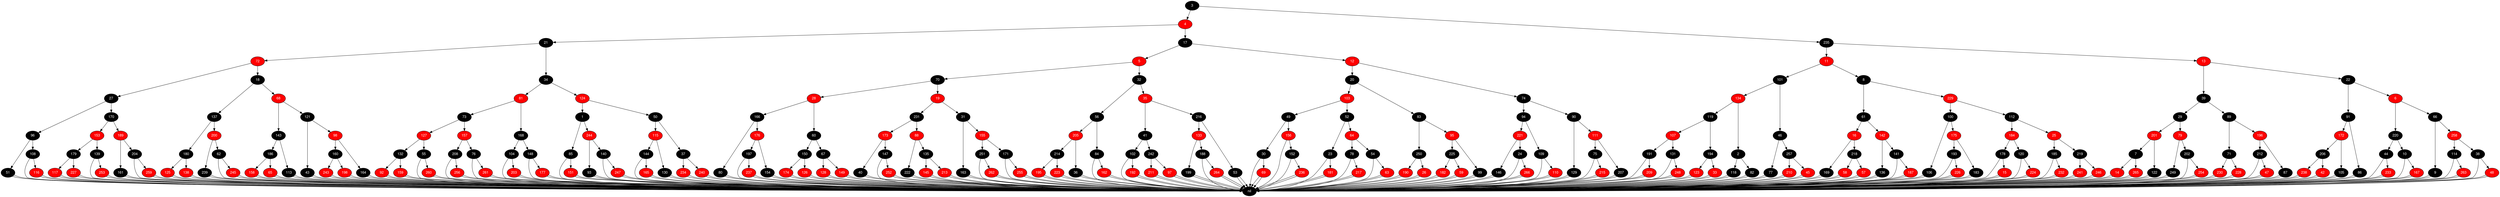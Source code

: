 digraph RB_Teste {
	node [fontname="Helvetica,Arial,sans-serif" style="filled"]
	edge [fontname="Helvetica,Arial,sans-serif" color="black"]

	{
		node [fillcolor=" black" fontcolor=" white"] nil 
		node [fillcolor=" black" fontcolor=" white"] 3 
		node [fillcolor=" red" fontcolor=" white"] 4 
		node [fillcolor=" black" fontcolor=" white"] 21 
		node [fillcolor=" red" fontcolor=" white"] 72 
		node [fillcolor=" black" fontcolor=" white"] 27 
		node [fillcolor=" black" fontcolor=" white"] 96 
		node [fillcolor=" black" fontcolor=" white"] 51 
		node [fillcolor=" black" fontcolor=" white"] 108 
		node [fillcolor=" red" fontcolor=" white"] 116 
		node [fillcolor=" black" fontcolor=" white"] 170 
		node [fillcolor=" red" fontcolor=" white"] 153 
		node [fillcolor=" black" fontcolor=" white"] 179 
		node [fillcolor=" red" fontcolor=" white"] 117 
		node [fillcolor=" red" fontcolor=" white"] 227 
		node [fillcolor=" black" fontcolor=" white"] 139 
		node [fillcolor=" red" fontcolor=" white"] 253 
		node [fillcolor=" red" fontcolor=" white"] 189 
		node [fillcolor=" black" fontcolor=" white"] 161 
		node [fillcolor=" black" fontcolor=" white"] 204 
		node [fillcolor=" red" fontcolor=" white"] 259 
		node [fillcolor=" black" fontcolor=" white"] 18 
		node [fillcolor=" black" fontcolor=" white"] 137 
		node [fillcolor=" black" fontcolor=" white"] 180 
		node [fillcolor=" red" fontcolor=" white"] 125 
		node [fillcolor=" red" fontcolor=" white"] 138 
		node [fillcolor=" red" fontcolor=" white"] 200 
		node [fillcolor=" black" fontcolor=" white"] 239 
		node [fillcolor=" black" fontcolor=" white"] 62 
		node [fillcolor=" red" fontcolor=" white"] 245 
		node [fillcolor=" red" fontcolor=" white"] 68 
		node [fillcolor=" black" fontcolor=" white"] 143 
		node [fillcolor=" black" fontcolor=" white"] 186 
		node [fillcolor=" red" fontcolor=" white"] 158 
		node [fillcolor=" red" fontcolor=" white"] 65 
		node [fillcolor=" black" fontcolor=" white"] 113 
		node [fillcolor=" black" fontcolor=" white"] 121 
		node [fillcolor=" black" fontcolor=" white"] 43 
		node [fillcolor=" red" fontcolor=" white"] 98 
		node [fillcolor=" black" fontcolor=" white"] 160 
		node [fillcolor=" red" fontcolor=" white"] 243 
		node [fillcolor=" red" fontcolor=" white"] 198 
		node [fillcolor=" black" fontcolor=" white"] 164 
		node [fillcolor=" black" fontcolor=" white"] 34 
		node [fillcolor=" red" fontcolor=" white"] 81 
		node [fillcolor=" black" fontcolor=" white"] 73 
		node [fillcolor=" red" fontcolor=" white"] 127 
		node [fillcolor=" black" fontcolor=" white"] 132 
		node [fillcolor=" red" fontcolor=" white"] 92 
		node [fillcolor=" red" fontcolor=" white"] 159 
		node [fillcolor=" black" fontcolor=" white"] 55 
		node [fillcolor=" red" fontcolor=" white"] 260 
		node [fillcolor=" red" fontcolor=" white"] 157 
		node [fillcolor=" black" fontcolor=" white"] 208 
		node [fillcolor=" red" fontcolor=" white"] 256 
		node [fillcolor=" black" fontcolor=" white"] 76 
		node [fillcolor=" red" fontcolor=" white"] 261 
		node [fillcolor=" black" fontcolor=" white"] 168 
		node [fillcolor=" black" fontcolor=" white"] 104 
		node [fillcolor=" red" fontcolor=" white"] 203 
		node [fillcolor=" black" fontcolor=" white"] 148 
		node [fillcolor=" red" fontcolor=" white"] 177 
		node [fillcolor=" red" fontcolor=" white"] 124 
		node [fillcolor=" black" fontcolor=" white"] 1 
		node [fillcolor=" black" fontcolor=" white"] 85 
		node [fillcolor=" red" fontcolor=" white"] 151 
		node [fillcolor=" red" fontcolor=" white"] 244 
		node [fillcolor=" black" fontcolor=" white"] 93 
		node [fillcolor=" black" fontcolor=" white"] 140 
		node [fillcolor=" red" fontcolor=" white"] 247 
		node [fillcolor=" black" fontcolor=" white"] 50 
		node [fillcolor=" red" fontcolor=" white"] 115 
		node [fillcolor=" black" fontcolor=" white"] 144 
		node [fillcolor=" red" fontcolor=" white"] 165 
		node [fillcolor=" black" fontcolor=" white"] 130 
		node [fillcolor=" black" fontcolor=" white"] 37 
		node [fillcolor=" red" fontcolor=" white"] 234 
		node [fillcolor=" red" fontcolor=" white"] 240 
		node [fillcolor=" black" fontcolor=" white"] 17 
		node [fillcolor=" red" fontcolor=" white"] 5 
		node [fillcolor=" black" fontcolor=" white"] 70 
		node [fillcolor=" red" fontcolor=" white"] 28 
		node [fillcolor=" black" fontcolor=" white"] 166 
		node [fillcolor=" black" fontcolor=" white"] 80 
		node [fillcolor=" red" fontcolor=" white"] 176 
		node [fillcolor=" black" fontcolor=" white"] 197 
		node [fillcolor=" red" fontcolor=" white"] 237 
		node [fillcolor=" black" fontcolor=" white"] 154 
		node [fillcolor=" black" fontcolor=" white"] 60 
		node [fillcolor=" black" fontcolor=" white"] 150 
		node [fillcolor=" red" fontcolor=" white"] 174 
		node [fillcolor=" red" fontcolor=" white"] 126 
		node [fillcolor=" black" fontcolor=" white"] 67 
		node [fillcolor=" red" fontcolor=" white"] 128 
		node [fillcolor=" red" fontcolor=" white"] 149 
		node [fillcolor=" red" fontcolor=" white"] 19 
		node [fillcolor=" black" fontcolor=" white"] 231 
		node [fillcolor=" red" fontcolor=" white"] 173 
		node [fillcolor=" black" fontcolor=" white"] 40 
		node [fillcolor=" black" fontcolor=" white"] 147 
		node [fillcolor=" red" fontcolor=" white"] 252 
		node [fillcolor=" red" fontcolor=" white"] 88 
		node [fillcolor=" black" fontcolor=" white"] 222 
		node [fillcolor=" black" fontcolor=" white"] 135 
		node [fillcolor=" red" fontcolor=" white"] 145 
		node [fillcolor=" red" fontcolor=" white"] 213 
		node [fillcolor=" black" fontcolor=" white"] 31 
		node [fillcolor=" black" fontcolor=" white"] 163 
		node [fillcolor=" red" fontcolor=" white"] 155 
		node [fillcolor=" black" fontcolor=" white"] 251 
		node [fillcolor=" red" fontcolor=" white"] 262 
		node [fillcolor=" black" fontcolor=" white"] 171 
		node [fillcolor=" red" fontcolor=" white"] 255 
		node [fillcolor=" black" fontcolor=" white"] 32 
		node [fillcolor=" black" fontcolor=" white"] 56 
		node [fillcolor=" red" fontcolor=" white"] 205 
		node [fillcolor=" black" fontcolor=" white"] 214 
		node [fillcolor=" red" fontcolor=" white"] 195 
		node [fillcolor=" red" fontcolor=" white"] 223 
		node [fillcolor=" black" fontcolor=" white"] 36 
		node [fillcolor=" black" fontcolor=" white"] 84 
		node [fillcolor=" red" fontcolor=" white"] 162 
		node [fillcolor=" red" fontcolor=" white"] 35 
		node [fillcolor=" black" fontcolor=" white"] 41 
		node [fillcolor=" black" fontcolor=" white"] 102 
		node [fillcolor=" red" fontcolor=" white"] 192 
		node [fillcolor=" black" fontcolor=" white"] 242 
		node [fillcolor=" red" fontcolor=" white"] 211 
		node [fillcolor=" red" fontcolor=" white"] 97 
		node [fillcolor=" black" fontcolor=" white"] 216 
		node [fillcolor=" red" fontcolor=" white"] 133 
		node [fillcolor=" black" fontcolor=" white"] 199 
		node [fillcolor=" black" fontcolor=" white"] 188 
		node [fillcolor=" red" fontcolor=" white"] 264 
		node [fillcolor=" black" fontcolor=" white"] 53 
		node [fillcolor=" red" fontcolor=" white"] 12 
		node [fillcolor=" black" fontcolor=" white"] 20 
		node [fillcolor=" red" fontcolor=" white"] 103 
		node [fillcolor=" black" fontcolor=" white"] 49 
		node [fillcolor=" black" fontcolor=" white"] 30 
		node [fillcolor=" red" fontcolor=" white"] 69 
		node [fillcolor=" red" fontcolor=" white"] 156 
		node [fillcolor=" black" fontcolor=" white"] 152 
		node [fillcolor=" red" fontcolor=" white"] 236 
		node [fillcolor=" black" fontcolor=" white"] 52 
		node [fillcolor=" black" fontcolor=" white"] 23 
		node [fillcolor=" red" fontcolor=" white"] 181 
		node [fillcolor=" red" fontcolor=" white"] 64 
		node [fillcolor=" black" fontcolor=" white"] 78 
		node [fillcolor=" red" fontcolor=" white"] 217 
		node [fillcolor=" black" fontcolor=" white"] 54 
		node [fillcolor=" red" fontcolor=" white"] 63 
		node [fillcolor=" black" fontcolor=" white"] 83 
		node [fillcolor=" black" fontcolor=" white"] 250 
		node [fillcolor=" red" fontcolor=" white"] 190 
		node [fillcolor=" red" fontcolor=" white"] 26 
		node [fillcolor=" red" fontcolor=" white"] 95 
		node [fillcolor=" black" fontcolor=" white"] 225 
		node [fillcolor=" red" fontcolor=" white"] 182 
		node [fillcolor=" red" fontcolor=" white"] 59 
		node [fillcolor=" black" fontcolor=" white"] 99 
		node [fillcolor=" black" fontcolor=" white"] 74 
		node [fillcolor=" black" fontcolor=" white"] 94 
		node [fillcolor=" red" fontcolor=" white"] 221 
		node [fillcolor=" black" fontcolor=" white"] 146 
		node [fillcolor=" black" fontcolor=" white"] 24 
		node [fillcolor=" red" fontcolor=" white"] 266 
		node [fillcolor=" black" fontcolor=" white"] 109 
		node [fillcolor=" red" fontcolor=" white"] 110 
		node [fillcolor=" black" fontcolor=" white"] 90 
		node [fillcolor=" black" fontcolor=" white"] 129 
		node [fillcolor=" red" fontcolor=" white"] 111 
		node [fillcolor=" black" fontcolor=" white"] 75 
		node [fillcolor=" red" fontcolor=" white"] 215 
		node [fillcolor=" black" fontcolor=" white"] 207 
		node [fillcolor=" black" fontcolor=" white"] 235 
		node [fillcolor=" red" fontcolor=" white"] 11 
		node [fillcolor=" black" fontcolor=" white"] 101 
		node [fillcolor=" red" fontcolor=" white"] 134 
		node [fillcolor=" black" fontcolor=" white"] 119 
		node [fillcolor=" red" fontcolor=" white"] 107 
		node [fillcolor=" black" fontcolor=" white"] 191 
		node [fillcolor=" red" fontcolor=" white"] 209 
		node [fillcolor=" black" fontcolor=" white"] 131 
		node [fillcolor=" red" fontcolor=" white"] 248 
		node [fillcolor=" black" fontcolor=" white"] 194 
		node [fillcolor=" red" fontcolor=" white"] 123 
		node [fillcolor=" red" fontcolor=" white"] 33 
		node [fillcolor=" black" fontcolor=" white"] 2 
		node [fillcolor=" black" fontcolor=" white"] 118 
		node [fillcolor=" black" fontcolor=" white"] 82 
		node [fillcolor=" black" fontcolor=" white"] 46 
		node [fillcolor=" black" fontcolor=" white"] 77 
		node [fillcolor=" black" fontcolor=" white"] 257 
		node [fillcolor=" red" fontcolor=" white"] 210 
		node [fillcolor=" red" fontcolor=" white"] 45 
		node [fillcolor=" black" fontcolor=" white"] 8 
		node [fillcolor=" black" fontcolor=" white"] 61 
		node [fillcolor=" red" fontcolor=" white"] 16 
		node [fillcolor=" black" fontcolor=" white"] 169 
		node [fillcolor=" black" fontcolor=" white"] 218 
		node [fillcolor=" red" fontcolor=" white"] 58 
		node [fillcolor=" red" fontcolor=" white"] 57 
		node [fillcolor=" red" fontcolor=" white"] 142 
		node [fillcolor=" black" fontcolor=" white"] 136 
		node [fillcolor=" black" fontcolor=" white"] 141 
		node [fillcolor=" red" fontcolor=" white"] 187 
		node [fillcolor=" red" fontcolor=" white"] 229 
		node [fillcolor=" black" fontcolor=" white"] 100 
		node [fillcolor=" black" fontcolor=" white"] 106 
		node [fillcolor=" red" fontcolor=" white"] 175 
		node [fillcolor=" black" fontcolor=" white"] 193 
		node [fillcolor=" red" fontcolor=" white"] 226 
		node [fillcolor=" black" fontcolor=" white"] 183 
		node [fillcolor=" black" fontcolor=" white"] 112 
		node [fillcolor=" red" fontcolor=" white"] 184 
		node [fillcolor=" black" fontcolor=" white"] 178 
		node [fillcolor=" red" fontcolor=" white"] 15 
		node [fillcolor=" black" fontcolor=" white"] 120 
		node [fillcolor=" red" fontcolor=" white"] 224 
		node [fillcolor=" red" fontcolor=" white"] 25 
		node [fillcolor=" black" fontcolor=" white"] 185 
		node [fillcolor=" red" fontcolor=" white"] 232 
		node [fillcolor=" black" fontcolor=" white"] 219 
		node [fillcolor=" red" fontcolor=" white"] 241 
		node [fillcolor=" red" fontcolor=" white"] 246 
		node [fillcolor=" red" fontcolor=" white"] 13 
		node [fillcolor=" black" fontcolor=" white"] 39 
		node [fillcolor=" black" fontcolor=" white"] 29 
		node [fillcolor=" red" fontcolor=" white"] 201 
		node [fillcolor=" black" fontcolor=" white"] 7 
		node [fillcolor=" red" fontcolor=" white"] 14 
		node [fillcolor=" red" fontcolor=" white"] 265 
		node [fillcolor=" black" fontcolor=" white"] 122 
		node [fillcolor=" red" fontcolor=" white"] 79 
		node [fillcolor=" black" fontcolor=" white"] 249 
		node [fillcolor=" black" fontcolor=" white"] 202 
		node [fillcolor=" red" fontcolor=" white"] 254 
		node [fillcolor=" black" fontcolor=" white"] 89 
		node [fillcolor=" black" fontcolor=" white"] 71 
		node [fillcolor=" red" fontcolor=" white"] 230 
		node [fillcolor=" red" fontcolor=" white"] 228 
		node [fillcolor=" red" fontcolor=" white"] 196 
		node [fillcolor=" black" fontcolor=" white"] 212 
		node [fillcolor=" red" fontcolor=" white"] 47 
		node [fillcolor=" black" fontcolor=" white"] 87 
		node [fillcolor=" black" fontcolor=" white"] 22 
		node [fillcolor=" black" fontcolor=" white"] 91 
		node [fillcolor=" red" fontcolor=" white"] 172 
		node [fillcolor=" black" fontcolor=" white"] 206 
		node [fillcolor=" red" fontcolor=" white"] 238 
		node [fillcolor=" red" fontcolor=" white"] 42 
		node [fillcolor=" black" fontcolor=" white"] 105 
		node [fillcolor=" black" fontcolor=" white"] 86 
		node [fillcolor=" red" fontcolor=" white"] 6 
		node [fillcolor=" black" fontcolor=" white"] 220 
		node [fillcolor=" black" fontcolor=" white"] 44 
		node [fillcolor=" red" fontcolor=" white"] 233 
		node [fillcolor=" black" fontcolor=" white"] 10 
		node [fillcolor=" red" fontcolor=" white"] 167 
		node [fillcolor=" black" fontcolor=" white"] 66 
		node [fillcolor=" black" fontcolor=" white"] 9 
		node [fillcolor=" red" fontcolor=" white"] 258 
		node [fillcolor=" black" fontcolor=" white"] 114 
		node [fillcolor=" red" fontcolor=" white"] 263 
		node [fillcolor=" black" fontcolor=" white"] 38 
		node [fillcolor=" red" fontcolor=" white"] 48 
	}

	3 -> 4 
	3 -> 235 
	4 -> 21 
	4 -> 17 
	21 -> 72 
	21 -> 34 
	72 -> 27 
	72 -> 18 
	27 -> 96 
	27 -> 170 
	96 -> 51 
	96 -> 108 
	51 -> nil 
	51 -> nil 
	108 -> 116 
	108 -> nil 
	116 -> nil 
	116 -> nil 
	170 -> 153 
	170 -> 189 
	153 -> 179 
	153 -> 139 
	179 -> 117 
	179 -> 227 
	117 -> nil 
	117 -> nil 
	227 -> nil 
	227 -> nil 
	139 -> 253 
	139 -> nil 
	253 -> nil 
	253 -> nil 
	189 -> 161 
	189 -> 204 
	161 -> nil 
	161 -> nil 
	204 -> 259 
	204 -> nil 
	259 -> nil 
	259 -> nil 
	18 -> 137 
	18 -> 68 
	137 -> 180 
	137 -> 200 
	180 -> 125 
	180 -> 138 
	125 -> nil 
	125 -> nil 
	138 -> nil 
	138 -> nil 
	200 -> 239 
	200 -> 62 
	239 -> nil 
	239 -> nil 
	62 -> 245 
	62 -> nil 
	245 -> nil 
	245 -> nil 
	68 -> 143 
	68 -> 121 
	143 -> 186 
	143 -> 113 
	186 -> 158 
	186 -> 65 
	158 -> nil 
	158 -> nil 
	65 -> nil 
	65 -> nil 
	113 -> nil 
	113 -> nil 
	121 -> 43 
	121 -> 98 
	43 -> nil 
	43 -> nil 
	98 -> 160 
	98 -> 164 
	160 -> 243 
	160 -> 198 
	243 -> nil 
	243 -> nil 
	198 -> nil 
	198 -> nil 
	164 -> nil 
	164 -> nil 
	34 -> 81 
	34 -> 124 
	81 -> 73 
	81 -> 168 
	73 -> 127 
	73 -> 157 
	127 -> 132 
	127 -> 55 
	132 -> 92 
	132 -> 159 
	92 -> nil 
	92 -> nil 
	159 -> nil 
	159 -> nil 
	55 -> 260 
	55 -> nil 
	260 -> nil 
	260 -> nil 
	157 -> 208 
	157 -> 76 
	208 -> 256 
	208 -> nil 
	256 -> nil 
	256 -> nil 
	76 -> 261 
	76 -> nil 
	261 -> nil 
	261 -> nil 
	168 -> 104 
	168 -> 148 
	104 -> 203 
	104 -> nil 
	203 -> nil 
	203 -> nil 
	148 -> 177 
	148 -> nil 
	177 -> nil 
	177 -> nil 
	124 -> 1 
	124 -> 50 
	1 -> 85 
	1 -> 244 
	85 -> 151 
	85 -> nil 
	151 -> nil 
	151 -> nil 
	244 -> 93 
	244 -> 140 
	93 -> nil 
	93 -> nil 
	140 -> 247 
	140 -> nil 
	247 -> nil 
	247 -> nil 
	50 -> 115 
	50 -> 37 
	115 -> 144 
	115 -> 130 
	144 -> 165 
	144 -> nil 
	165 -> nil 
	165 -> nil 
	130 -> nil 
	130 -> nil 
	37 -> 234 
	37 -> 240 
	234 -> nil 
	234 -> nil 
	240 -> nil 
	240 -> nil 
	17 -> 5 
	17 -> 12 
	5 -> 70 
	5 -> 32 
	70 -> 28 
	70 -> 19 
	28 -> 166 
	28 -> 60 
	166 -> 80 
	166 -> 176 
	80 -> nil 
	80 -> nil 
	176 -> 197 
	176 -> 154 
	197 -> 237 
	197 -> nil 
	237 -> nil 
	237 -> nil 
	154 -> nil 
	154 -> nil 
	60 -> 150 
	60 -> 67 
	150 -> 174 
	150 -> 126 
	174 -> nil 
	174 -> nil 
	126 -> nil 
	126 -> nil 
	67 -> 128 
	67 -> 149 
	128 -> nil 
	128 -> nil 
	149 -> nil 
	149 -> nil 
	19 -> 231 
	19 -> 31 
	231 -> 173 
	231 -> 88 
	173 -> 40 
	173 -> 147 
	40 -> nil 
	40 -> nil 
	147 -> 252 
	147 -> nil 
	252 -> nil 
	252 -> nil 
	88 -> 222 
	88 -> 135 
	222 -> nil 
	222 -> nil 
	135 -> 145 
	135 -> 213 
	145 -> nil 
	145 -> nil 
	213 -> nil 
	213 -> nil 
	31 -> 163 
	31 -> 155 
	163 -> nil 
	163 -> nil 
	155 -> 251 
	155 -> 171 
	251 -> 262 
	251 -> nil 
	262 -> nil 
	262 -> nil 
	171 -> 255 
	171 -> nil 
	255 -> nil 
	255 -> nil 
	32 -> 56 
	32 -> 35 
	56 -> 205 
	56 -> 84 
	205 -> 214 
	205 -> 36 
	214 -> 195 
	214 -> 223 
	195 -> nil 
	195 -> nil 
	223 -> nil 
	223 -> nil 
	36 -> nil 
	36 -> nil 
	84 -> 162 
	84 -> nil 
	162 -> nil 
	162 -> nil 
	35 -> 41 
	35 -> 216 
	41 -> 102 
	41 -> 242 
	102 -> 192 
	102 -> nil 
	192 -> nil 
	192 -> nil 
	242 -> 211 
	242 -> 97 
	211 -> nil 
	211 -> nil 
	97 -> nil 
	97 -> nil 
	216 -> 133 
	216 -> 53 
	133 -> 199 
	133 -> 188 
	199 -> nil 
	199 -> nil 
	188 -> 264 
	188 -> nil 
	264 -> nil 
	264 -> nil 
	53 -> nil 
	53 -> nil 
	12 -> 20 
	12 -> 74 
	20 -> 103 
	20 -> 83 
	103 -> 49 
	103 -> 52 
	49 -> 30 
	49 -> 156 
	30 -> 69 
	30 -> nil 
	69 -> nil 
	69 -> nil 
	156 -> 152 
	156 -> nil 
	152 -> 236 
	152 -> nil 
	236 -> nil 
	236 -> nil 
	52 -> 23 
	52 -> 64 
	23 -> 181 
	23 -> nil 
	181 -> nil 
	181 -> nil 
	64 -> 78 
	64 -> 54 
	78 -> 217 
	78 -> nil 
	217 -> nil 
	217 -> nil 
	54 -> 63 
	54 -> nil 
	63 -> nil 
	63 -> nil 
	83 -> 250 
	83 -> 95 
	250 -> 190 
	250 -> 26 
	190 -> nil 
	190 -> nil 
	26 -> nil 
	26 -> nil 
	95 -> 225 
	95 -> 99 
	225 -> 182 
	225 -> 59 
	182 -> nil 
	182 -> nil 
	59 -> nil 
	59 -> nil 
	99 -> nil 
	99 -> nil 
	74 -> 94 
	74 -> 90 
	94 -> 221 
	94 -> 109 
	221 -> 146 
	221 -> 24 
	146 -> nil 
	146 -> nil 
	24 -> 266 
	24 -> nil 
	266 -> nil 
	266 -> nil 
	109 -> 110 
	109 -> nil 
	110 -> nil 
	110 -> nil 
	90 -> 129 
	90 -> 111 
	129 -> nil 
	129 -> nil 
	111 -> 75 
	111 -> 207 
	75 -> 215 
	75 -> nil 
	215 -> nil 
	215 -> nil 
	207 -> nil 
	207 -> nil 
	235 -> 11 
	235 -> 13 
	11 -> 101 
	11 -> 8 
	101 -> 134 
	101 -> 46 
	134 -> 119 
	134 -> 2 
	119 -> 107 
	119 -> 194 
	107 -> 191 
	107 -> 131 
	191 -> 209 
	191 -> nil 
	209 -> nil 
	209 -> nil 
	131 -> 248 
	131 -> nil 
	248 -> nil 
	248 -> nil 
	194 -> 123 
	194 -> 33 
	123 -> nil 
	123 -> nil 
	33 -> nil 
	33 -> nil 
	2 -> 118 
	2 -> 82 
	118 -> nil 
	118 -> nil 
	82 -> nil 
	82 -> nil 
	46 -> 77 
	46 -> 257 
	77 -> nil 
	77 -> nil 
	257 -> 210 
	257 -> 45 
	210 -> nil 
	210 -> nil 
	45 -> nil 
	45 -> nil 
	8 -> 61 
	8 -> 229 
	61 -> 16 
	61 -> 142 
	16 -> 169 
	16 -> 218 
	169 -> nil 
	169 -> nil 
	218 -> 58 
	218 -> 57 
	58 -> nil 
	58 -> nil 
	57 -> nil 
	57 -> nil 
	142 -> 136 
	142 -> 141 
	136 -> nil 
	136 -> nil 
	141 -> 187 
	141 -> nil 
	187 -> nil 
	187 -> nil 
	229 -> 100 
	229 -> 112 
	100 -> 106 
	100 -> 175 
	106 -> nil 
	106 -> nil 
	175 -> 193 
	175 -> 183 
	193 -> 226 
	193 -> nil 
	226 -> nil 
	226 -> nil 
	183 -> nil 
	183 -> nil 
	112 -> 184 
	112 -> 25 
	184 -> 178 
	184 -> 120 
	178 -> 15 
	178 -> nil 
	15 -> nil 
	15 -> nil 
	120 -> 224 
	120 -> nil 
	224 -> nil 
	224 -> nil 
	25 -> 185 
	25 -> 219 
	185 -> 232 
	185 -> nil 
	232 -> nil 
	232 -> nil 
	219 -> 241 
	219 -> 246 
	241 -> nil 
	241 -> nil 
	246 -> nil 
	246 -> nil 
	13 -> 39 
	13 -> 22 
	39 -> 29 
	39 -> 89 
	29 -> 201 
	29 -> 79 
	201 -> 7 
	201 -> 122 
	7 -> 14 
	7 -> 265 
	14 -> nil 
	14 -> nil 
	265 -> nil 
	265 -> nil 
	122 -> nil 
	122 -> nil 
	79 -> 249 
	79 -> 202 
	249 -> nil 
	249 -> nil 
	202 -> 254 
	202 -> nil 
	254 -> nil 
	254 -> nil 
	89 -> 71 
	89 -> 196 
	71 -> 230 
	71 -> 228 
	230 -> nil 
	230 -> nil 
	228 -> nil 
	228 -> nil 
	196 -> 212 
	196 -> 87 
	212 -> 47 
	212 -> nil 
	47 -> nil 
	47 -> nil 
	87 -> nil 
	87 -> nil 
	22 -> 91 
	22 -> 6 
	91 -> 172 
	91 -> 86 
	172 -> 206 
	172 -> 105 
	206 -> 238 
	206 -> 42 
	238 -> nil 
	238 -> nil 
	42 -> nil 
	42 -> nil 
	105 -> nil 
	105 -> nil 
	86 -> nil 
	86 -> nil 
	6 -> 220 
	6 -> 66 
	220 -> 44 
	220 -> 10 
	44 -> 233 
	44 -> nil 
	233 -> nil 
	233 -> nil 
	10 -> 167 
	10 -> nil 
	167 -> nil 
	167 -> nil 
	66 -> 9 
	66 -> 258 
	9 -> nil 
	9 -> nil 
	258 -> 114 
	258 -> 38 
	114 -> 263 
	114 -> nil 
	263 -> nil 
	263 -> nil 
	38 -> 48 
	38 -> nil 
	48 -> nil 
	48 -> nil 
}
